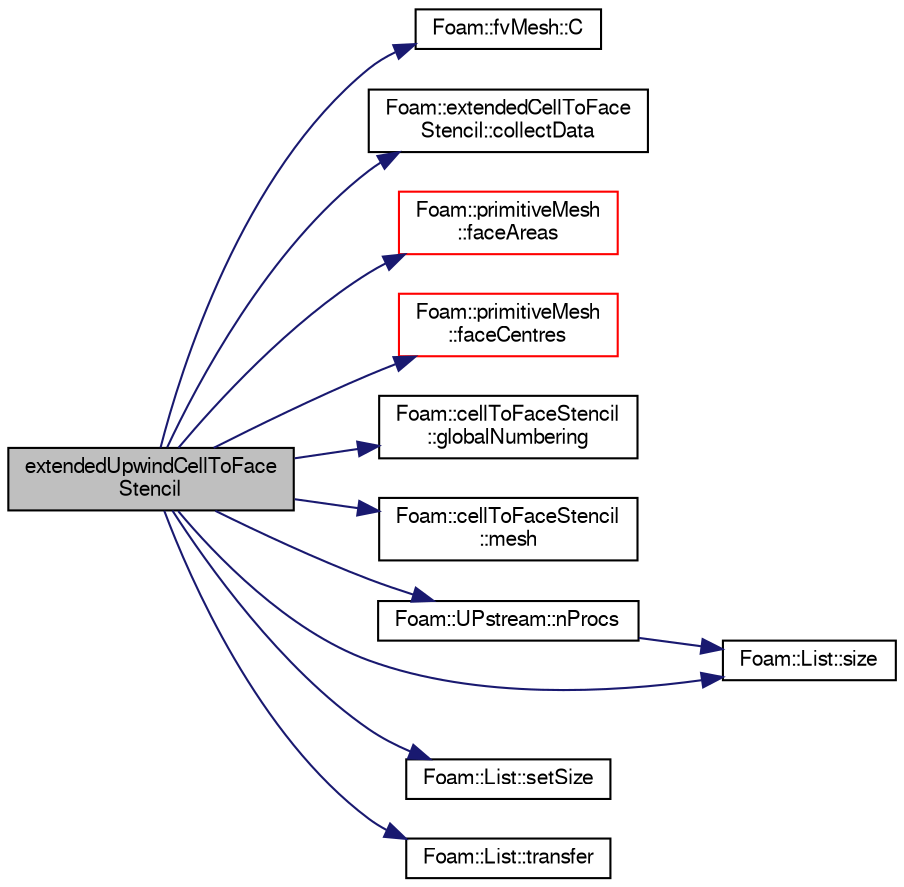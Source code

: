 digraph "extendedUpwindCellToFaceStencil"
{
  bgcolor="transparent";
  edge [fontname="FreeSans",fontsize="10",labelfontname="FreeSans",labelfontsize="10"];
  node [fontname="FreeSans",fontsize="10",shape=record];
  rankdir="LR";
  Node63 [label="extendedUpwindCellToFace\lStencil",height=0.2,width=0.4,color="black", fillcolor="grey75", style="filled", fontcolor="black"];
  Node63 -> Node64 [color="midnightblue",fontsize="10",style="solid",fontname="FreeSans"];
  Node64 [label="Foam::fvMesh::C",height=0.2,width=0.4,color="black",URL="$a22766.html#a724799c6e3ba1bd41ad47529f330d066",tooltip="Return cell centres as volVectorField. "];
  Node63 -> Node65 [color="midnightblue",fontsize="10",style="solid",fontname="FreeSans"];
  Node65 [label="Foam::extendedCellToFace\lStencil::collectData",height=0.2,width=0.4,color="black",URL="$a22670.html#a5ad2e7543e803240f0dd50eac039ea73",tooltip="Use map to get the data into stencil order. "];
  Node63 -> Node66 [color="midnightblue",fontsize="10",style="solid",fontname="FreeSans"];
  Node66 [label="Foam::primitiveMesh\l::faceAreas",height=0.2,width=0.4,color="red",URL="$a27530.html#adefd042a02b5fa7ab8ab95063a631420"];
  Node63 -> Node120 [color="midnightblue",fontsize="10",style="solid",fontname="FreeSans"];
  Node120 [label="Foam::primitiveMesh\l::faceCentres",height=0.2,width=0.4,color="red",URL="$a27530.html#a3319847c9ee813a5398d011b08de25a4"];
  Node63 -> Node121 [color="midnightblue",fontsize="10",style="solid",fontname="FreeSans"];
  Node121 [label="Foam::cellToFaceStencil\l::globalNumbering",height=0.2,width=0.4,color="black",URL="$a22686.html#a1b3e7faa331b6cfc9b657a67b1632928",tooltip="Global numbering for cells and boundary faces. "];
  Node63 -> Node122 [color="midnightblue",fontsize="10",style="solid",fontname="FreeSans"];
  Node122 [label="Foam::cellToFaceStencil\l::mesh",height=0.2,width=0.4,color="black",URL="$a22686.html#ae78c91f8ff731c07ccc4351d9fe861ba"];
  Node63 -> Node123 [color="midnightblue",fontsize="10",style="solid",fontname="FreeSans"];
  Node123 [label="Foam::UPstream::nProcs",height=0.2,width=0.4,color="black",URL="$a26270.html#aada0e04d8127eda8ee95be0772754a4f",tooltip="Number of processes in parallel run. "];
  Node123 -> Node116 [color="midnightblue",fontsize="10",style="solid",fontname="FreeSans"];
  Node116 [label="Foam::List::size",height=0.2,width=0.4,color="black",URL="$a25694.html#a8a5f6fa29bd4b500caf186f60245b384",tooltip="Override size to be inconsistent with allocated storage. "];
  Node63 -> Node124 [color="midnightblue",fontsize="10",style="solid",fontname="FreeSans"];
  Node124 [label="Foam::List::setSize",height=0.2,width=0.4,color="black",URL="$a25694.html#aedb985ffeaf1bdbfeccc2a8730405703",tooltip="Reset size of List. "];
  Node63 -> Node116 [color="midnightblue",fontsize="10",style="solid",fontname="FreeSans"];
  Node63 -> Node125 [color="midnightblue",fontsize="10",style="solid",fontname="FreeSans"];
  Node125 [label="Foam::List::transfer",height=0.2,width=0.4,color="black",URL="$a25694.html#a25ad1d2084d16b234b0cf91c07e832c0",tooltip="Transfer the contents of the argument List into this list. "];
}
